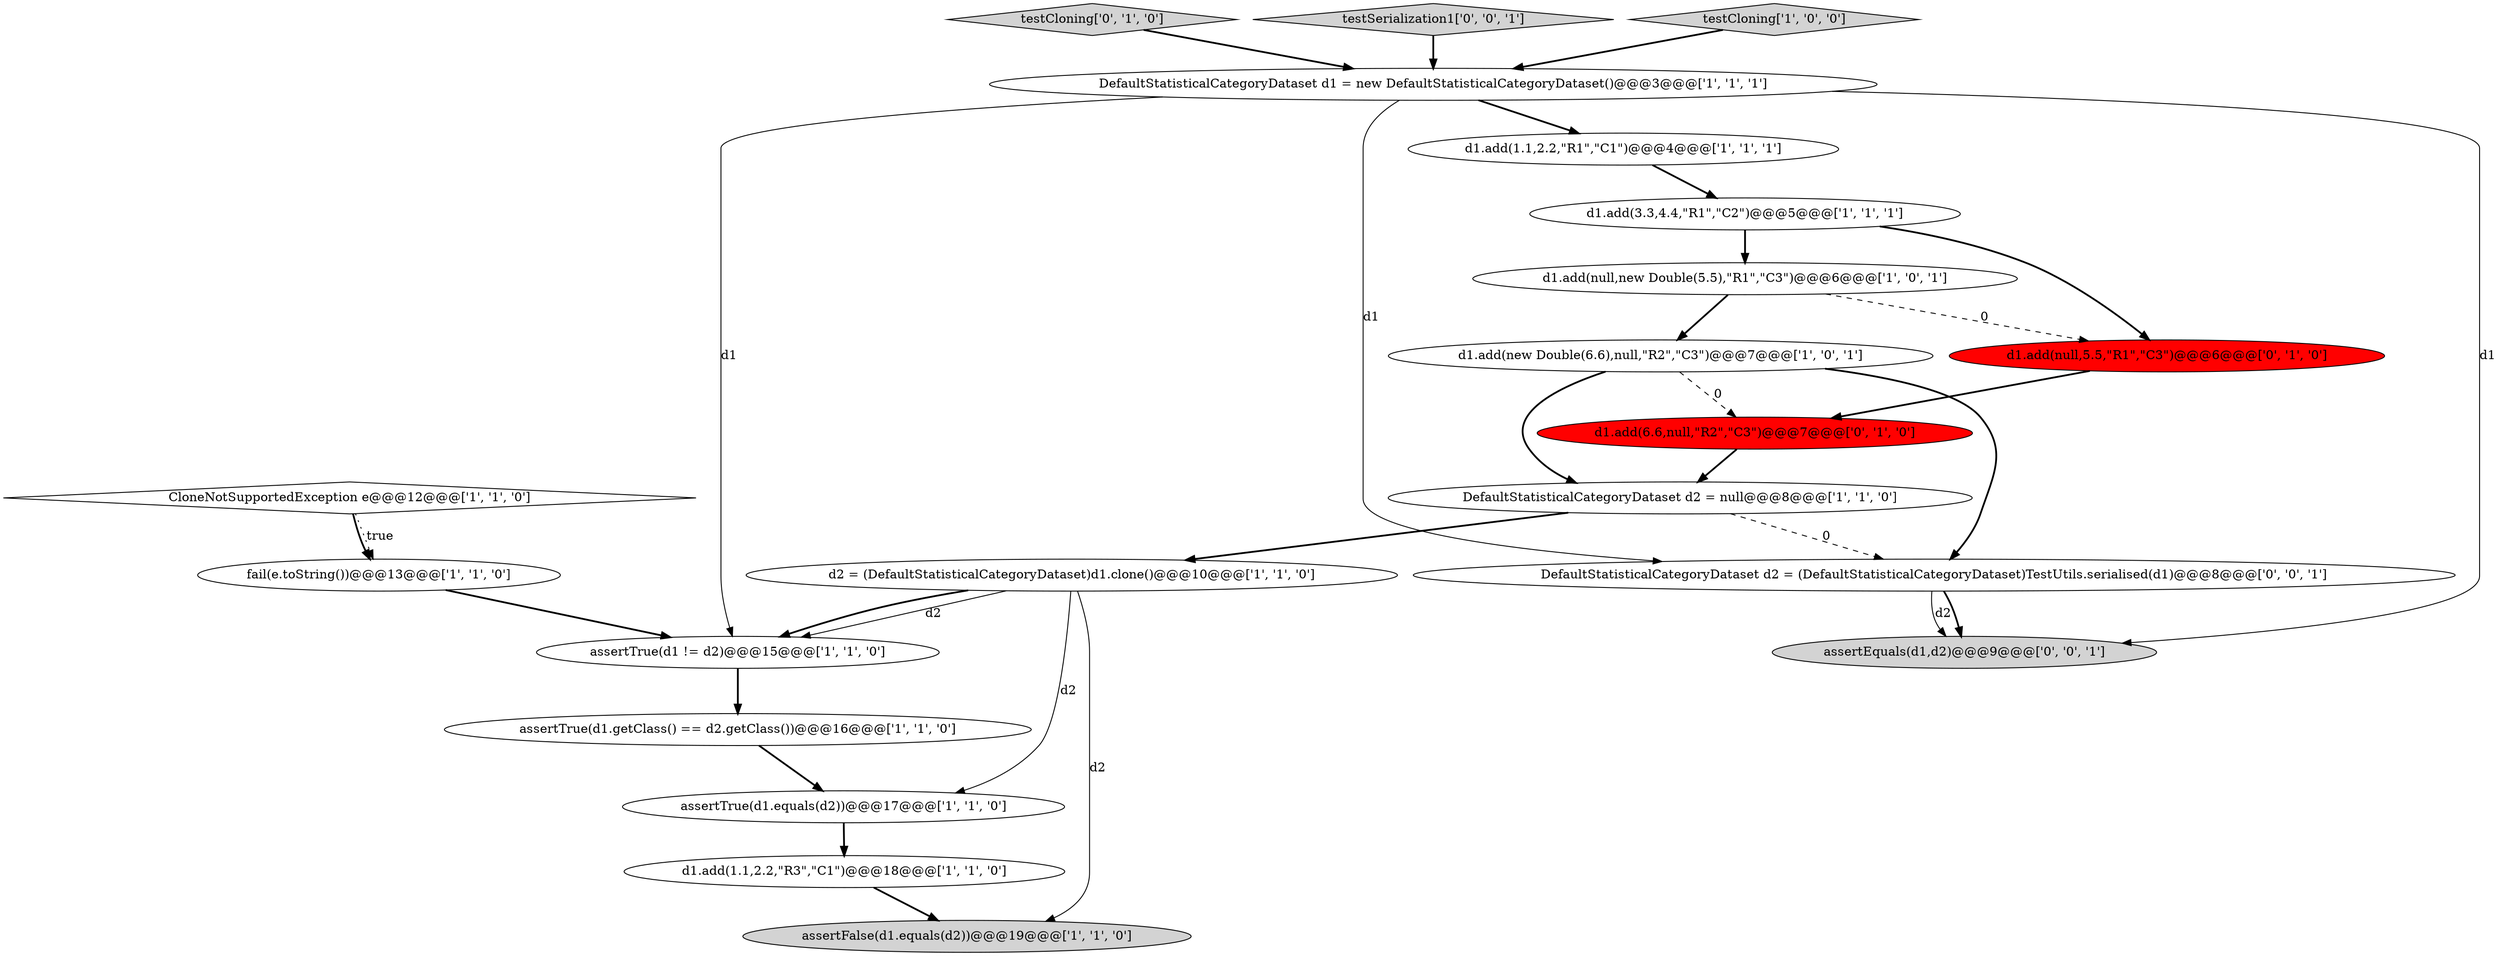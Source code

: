 digraph {
16 [style = filled, label = "testCloning['0', '1', '0']", fillcolor = lightgray, shape = diamond image = "AAA0AAABBB2BBB"];
9 [style = filled, label = "d2 = (DefaultStatisticalCategoryDataset)d1.clone()@@@10@@@['1', '1', '0']", fillcolor = white, shape = ellipse image = "AAA0AAABBB1BBB"];
1 [style = filled, label = "assertTrue(d1.equals(d2))@@@17@@@['1', '1', '0']", fillcolor = white, shape = ellipse image = "AAA0AAABBB1BBB"];
3 [style = filled, label = "assertTrue(d1 != d2)@@@15@@@['1', '1', '0']", fillcolor = white, shape = ellipse image = "AAA0AAABBB1BBB"];
6 [style = filled, label = "d1.add(null,new Double(5.5),\"R1\",\"C3\")@@@6@@@['1', '0', '1']", fillcolor = white, shape = ellipse image = "AAA0AAABBB1BBB"];
19 [style = filled, label = "DefaultStatisticalCategoryDataset d2 = (DefaultStatisticalCategoryDataset)TestUtils.serialised(d1)@@@8@@@['0', '0', '1']", fillcolor = white, shape = ellipse image = "AAA0AAABBB3BBB"];
18 [style = filled, label = "testSerialization1['0', '0', '1']", fillcolor = lightgray, shape = diamond image = "AAA0AAABBB3BBB"];
15 [style = filled, label = "d1.add(null,5.5,\"R1\",\"C3\")@@@6@@@['0', '1', '0']", fillcolor = red, shape = ellipse image = "AAA1AAABBB2BBB"];
0 [style = filled, label = "d1.add(new Double(6.6),null,\"R2\",\"C3\")@@@7@@@['1', '0', '1']", fillcolor = white, shape = ellipse image = "AAA0AAABBB1BBB"];
11 [style = filled, label = "d1.add(1.1,2.2,\"R3\",\"C1\")@@@18@@@['1', '1', '0']", fillcolor = white, shape = ellipse image = "AAA0AAABBB1BBB"];
12 [style = filled, label = "d1.add(1.1,2.2,\"R1\",\"C1\")@@@4@@@['1', '1', '1']", fillcolor = white, shape = ellipse image = "AAA0AAABBB1BBB"];
20 [style = filled, label = "assertEquals(d1,d2)@@@9@@@['0', '0', '1']", fillcolor = lightgray, shape = ellipse image = "AAA0AAABBB3BBB"];
2 [style = filled, label = "DefaultStatisticalCategoryDataset d1 = new DefaultStatisticalCategoryDataset()@@@3@@@['1', '1', '1']", fillcolor = white, shape = ellipse image = "AAA0AAABBB1BBB"];
14 [style = filled, label = "assertTrue(d1.getClass() == d2.getClass())@@@16@@@['1', '1', '0']", fillcolor = white, shape = ellipse image = "AAA0AAABBB1BBB"];
4 [style = filled, label = "d1.add(3.3,4.4,\"R1\",\"C2\")@@@5@@@['1', '1', '1']", fillcolor = white, shape = ellipse image = "AAA0AAABBB1BBB"];
13 [style = filled, label = "fail(e.toString())@@@13@@@['1', '1', '0']", fillcolor = white, shape = ellipse image = "AAA0AAABBB1BBB"];
5 [style = filled, label = "assertFalse(d1.equals(d2))@@@19@@@['1', '1', '0']", fillcolor = lightgray, shape = ellipse image = "AAA0AAABBB1BBB"];
7 [style = filled, label = "CloneNotSupportedException e@@@12@@@['1', '1', '0']", fillcolor = white, shape = diamond image = "AAA0AAABBB1BBB"];
17 [style = filled, label = "d1.add(6.6,null,\"R2\",\"C3\")@@@7@@@['0', '1', '0']", fillcolor = red, shape = ellipse image = "AAA1AAABBB2BBB"];
10 [style = filled, label = "testCloning['1', '0', '0']", fillcolor = lightgray, shape = diamond image = "AAA0AAABBB1BBB"];
8 [style = filled, label = "DefaultStatisticalCategoryDataset d2 = null@@@8@@@['1', '1', '0']", fillcolor = white, shape = ellipse image = "AAA0AAABBB1BBB"];
7->13 [style = bold, label=""];
19->20 [style = solid, label="d2"];
17->8 [style = bold, label=""];
8->19 [style = dashed, label="0"];
2->20 [style = solid, label="d1"];
4->6 [style = bold, label=""];
0->19 [style = bold, label=""];
19->20 [style = bold, label=""];
7->13 [style = dotted, label="true"];
3->14 [style = bold, label=""];
4->15 [style = bold, label=""];
6->0 [style = bold, label=""];
9->1 [style = solid, label="d2"];
16->2 [style = bold, label=""];
18->2 [style = bold, label=""];
9->3 [style = solid, label="d2"];
0->17 [style = dashed, label="0"];
2->12 [style = bold, label=""];
14->1 [style = bold, label=""];
1->11 [style = bold, label=""];
2->19 [style = solid, label="d1"];
11->5 [style = bold, label=""];
15->17 [style = bold, label=""];
13->3 [style = bold, label=""];
12->4 [style = bold, label=""];
9->5 [style = solid, label="d2"];
6->15 [style = dashed, label="0"];
0->8 [style = bold, label=""];
8->9 [style = bold, label=""];
9->3 [style = bold, label=""];
10->2 [style = bold, label=""];
2->3 [style = solid, label="d1"];
}
